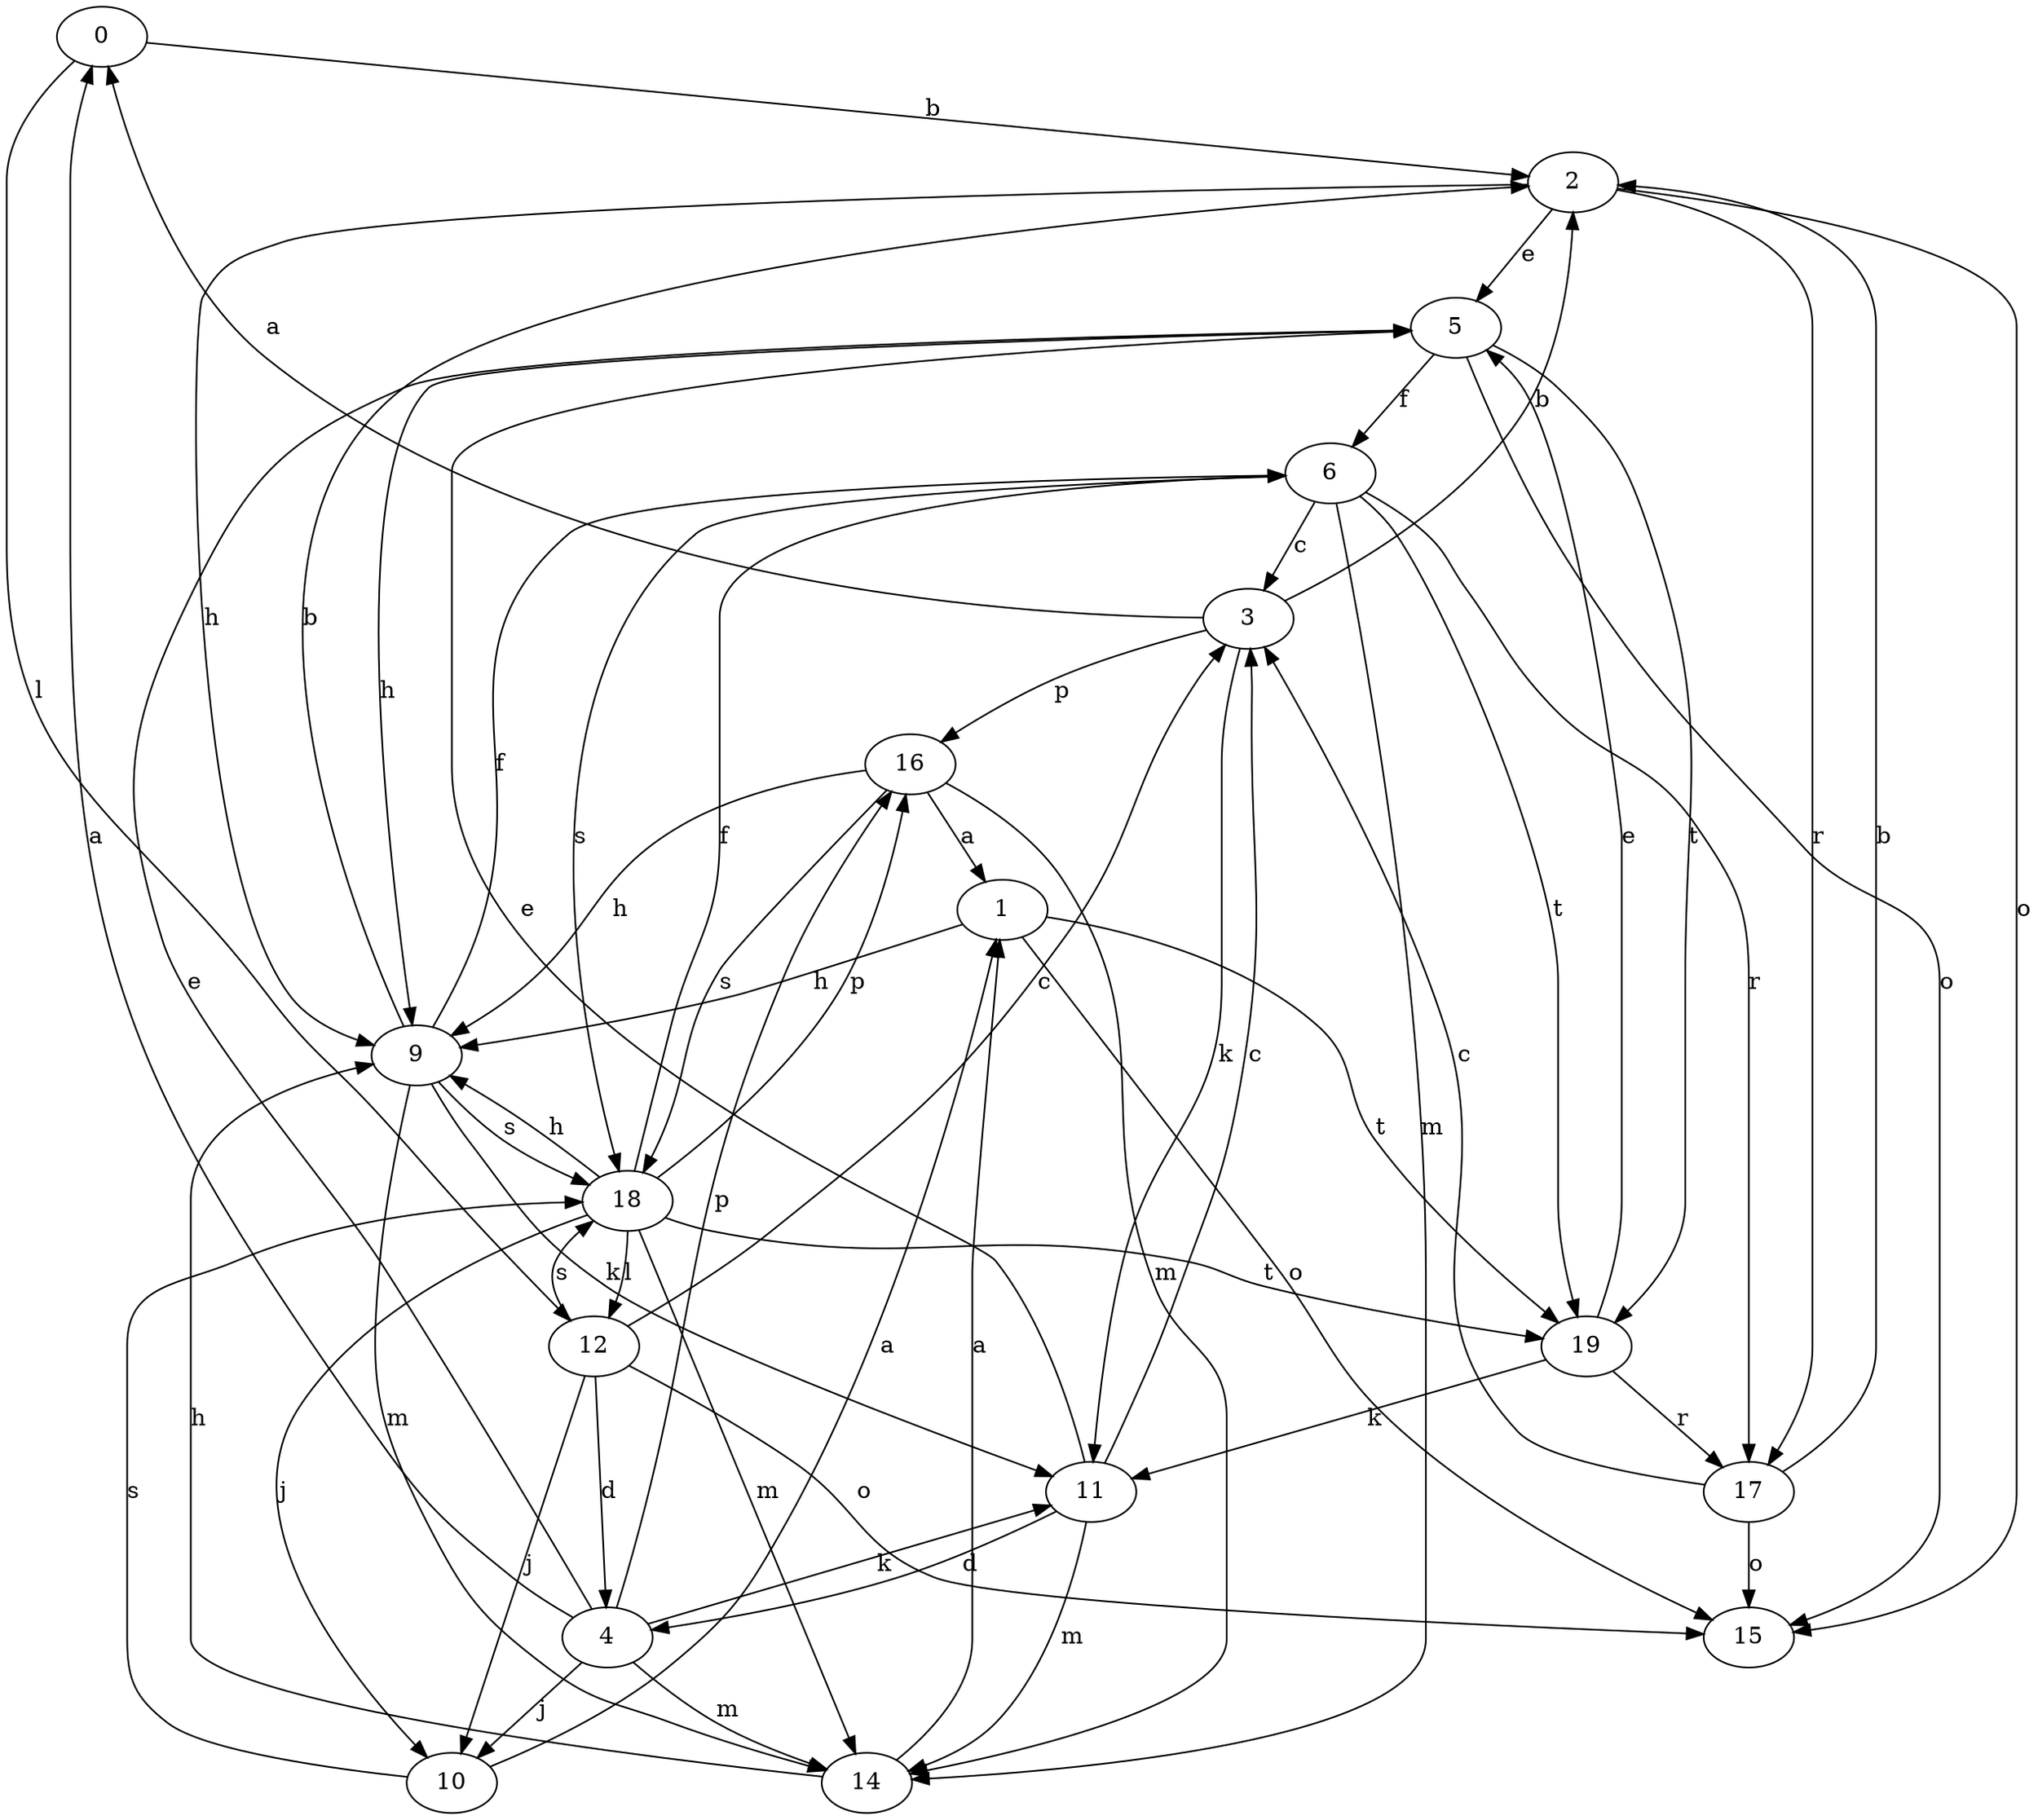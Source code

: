strict digraph  {
0;
1;
2;
3;
4;
5;
6;
9;
10;
11;
12;
14;
15;
16;
17;
18;
19;
0 -> 2  [label=b];
0 -> 12  [label=l];
1 -> 9  [label=h];
1 -> 15  [label=o];
1 -> 19  [label=t];
2 -> 5  [label=e];
2 -> 9  [label=h];
2 -> 15  [label=o];
2 -> 17  [label=r];
3 -> 0  [label=a];
3 -> 2  [label=b];
3 -> 11  [label=k];
3 -> 16  [label=p];
4 -> 0  [label=a];
4 -> 5  [label=e];
4 -> 10  [label=j];
4 -> 11  [label=k];
4 -> 14  [label=m];
4 -> 16  [label=p];
5 -> 6  [label=f];
5 -> 9  [label=h];
5 -> 15  [label=o];
5 -> 19  [label=t];
6 -> 3  [label=c];
6 -> 14  [label=m];
6 -> 17  [label=r];
6 -> 18  [label=s];
6 -> 19  [label=t];
9 -> 2  [label=b];
9 -> 6  [label=f];
9 -> 11  [label=k];
9 -> 14  [label=m];
9 -> 18  [label=s];
10 -> 1  [label=a];
10 -> 18  [label=s];
11 -> 3  [label=c];
11 -> 4  [label=d];
11 -> 5  [label=e];
11 -> 14  [label=m];
12 -> 3  [label=c];
12 -> 4  [label=d];
12 -> 10  [label=j];
12 -> 15  [label=o];
12 -> 18  [label=s];
14 -> 1  [label=a];
14 -> 9  [label=h];
16 -> 1  [label=a];
16 -> 9  [label=h];
16 -> 14  [label=m];
16 -> 18  [label=s];
17 -> 2  [label=b];
17 -> 3  [label=c];
17 -> 15  [label=o];
18 -> 6  [label=f];
18 -> 9  [label=h];
18 -> 10  [label=j];
18 -> 12  [label=l];
18 -> 14  [label=m];
18 -> 16  [label=p];
18 -> 19  [label=t];
19 -> 5  [label=e];
19 -> 11  [label=k];
19 -> 17  [label=r];
}
